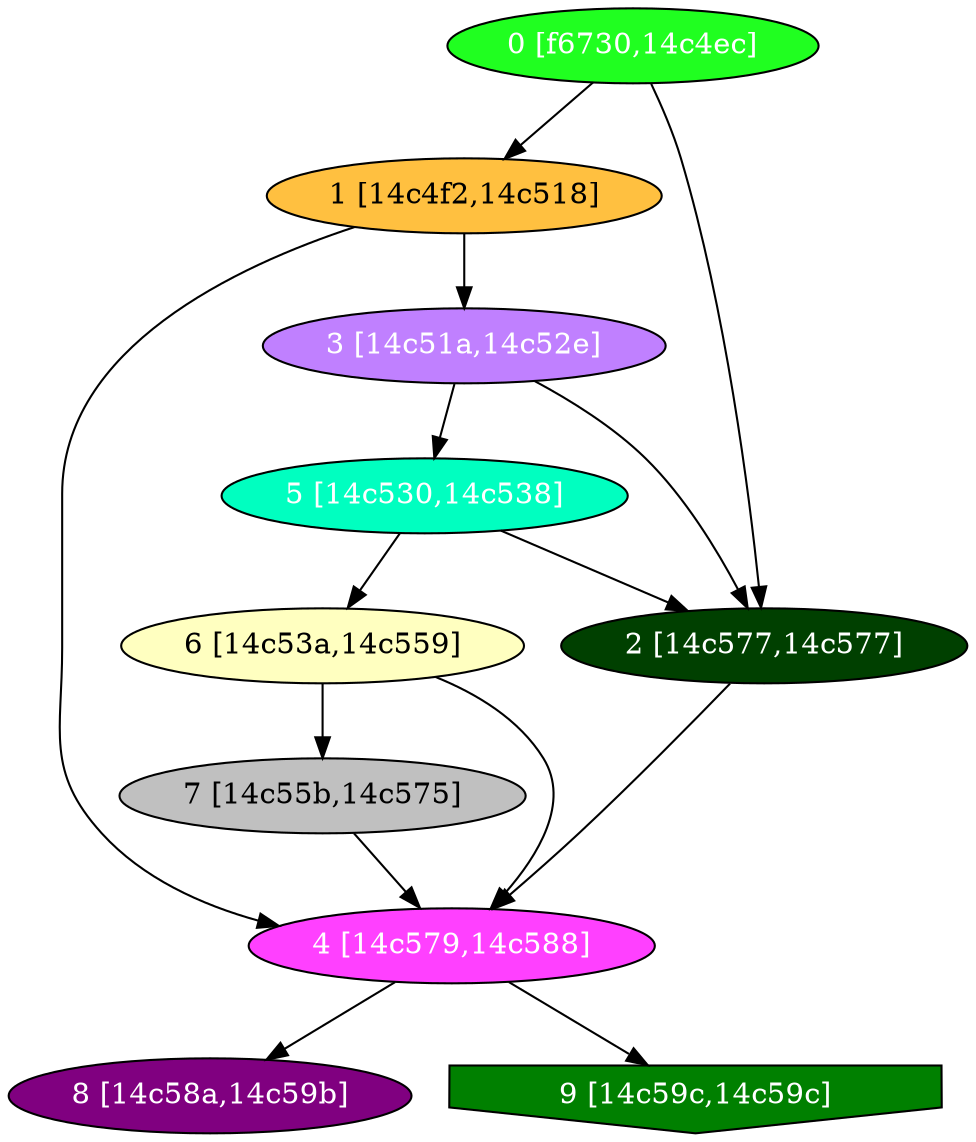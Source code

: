diGraph libnss3{
	libnss3_0  [style=filled fillcolor="#20FF20" fontcolor="#ffffff" shape=oval label="0 [f6730,14c4ec]"]
	libnss3_1  [style=filled fillcolor="#FFC040" fontcolor="#000000" shape=oval label="1 [14c4f2,14c518]"]
	libnss3_2  [style=filled fillcolor="#004000" fontcolor="#ffffff" shape=oval label="2 [14c577,14c577]"]
	libnss3_3  [style=filled fillcolor="#C080FF" fontcolor="#ffffff" shape=oval label="3 [14c51a,14c52e]"]
	libnss3_4  [style=filled fillcolor="#FF40FF" fontcolor="#ffffff" shape=oval label="4 [14c579,14c588]"]
	libnss3_5  [style=filled fillcolor="#00FFC0" fontcolor="#ffffff" shape=oval label="5 [14c530,14c538]"]
	libnss3_6  [style=filled fillcolor="#FFFFC0" fontcolor="#000000" shape=oval label="6 [14c53a,14c559]"]
	libnss3_7  [style=filled fillcolor="#C0C0C0" fontcolor="#000000" shape=oval label="7 [14c55b,14c575]"]
	libnss3_8  [style=filled fillcolor="#800080" fontcolor="#ffffff" shape=oval label="8 [14c58a,14c59b]"]
	libnss3_9  [style=filled fillcolor="#008000" fontcolor="#ffffff" shape=invhouse label="9 [14c59c,14c59c]"]

	libnss3_0 -> libnss3_1
	libnss3_0 -> libnss3_2
	libnss3_1 -> libnss3_3
	libnss3_1 -> libnss3_4
	libnss3_2 -> libnss3_4
	libnss3_3 -> libnss3_2
	libnss3_3 -> libnss3_5
	libnss3_4 -> libnss3_8
	libnss3_4 -> libnss3_9
	libnss3_5 -> libnss3_2
	libnss3_5 -> libnss3_6
	libnss3_6 -> libnss3_4
	libnss3_6 -> libnss3_7
	libnss3_7 -> libnss3_4
}
